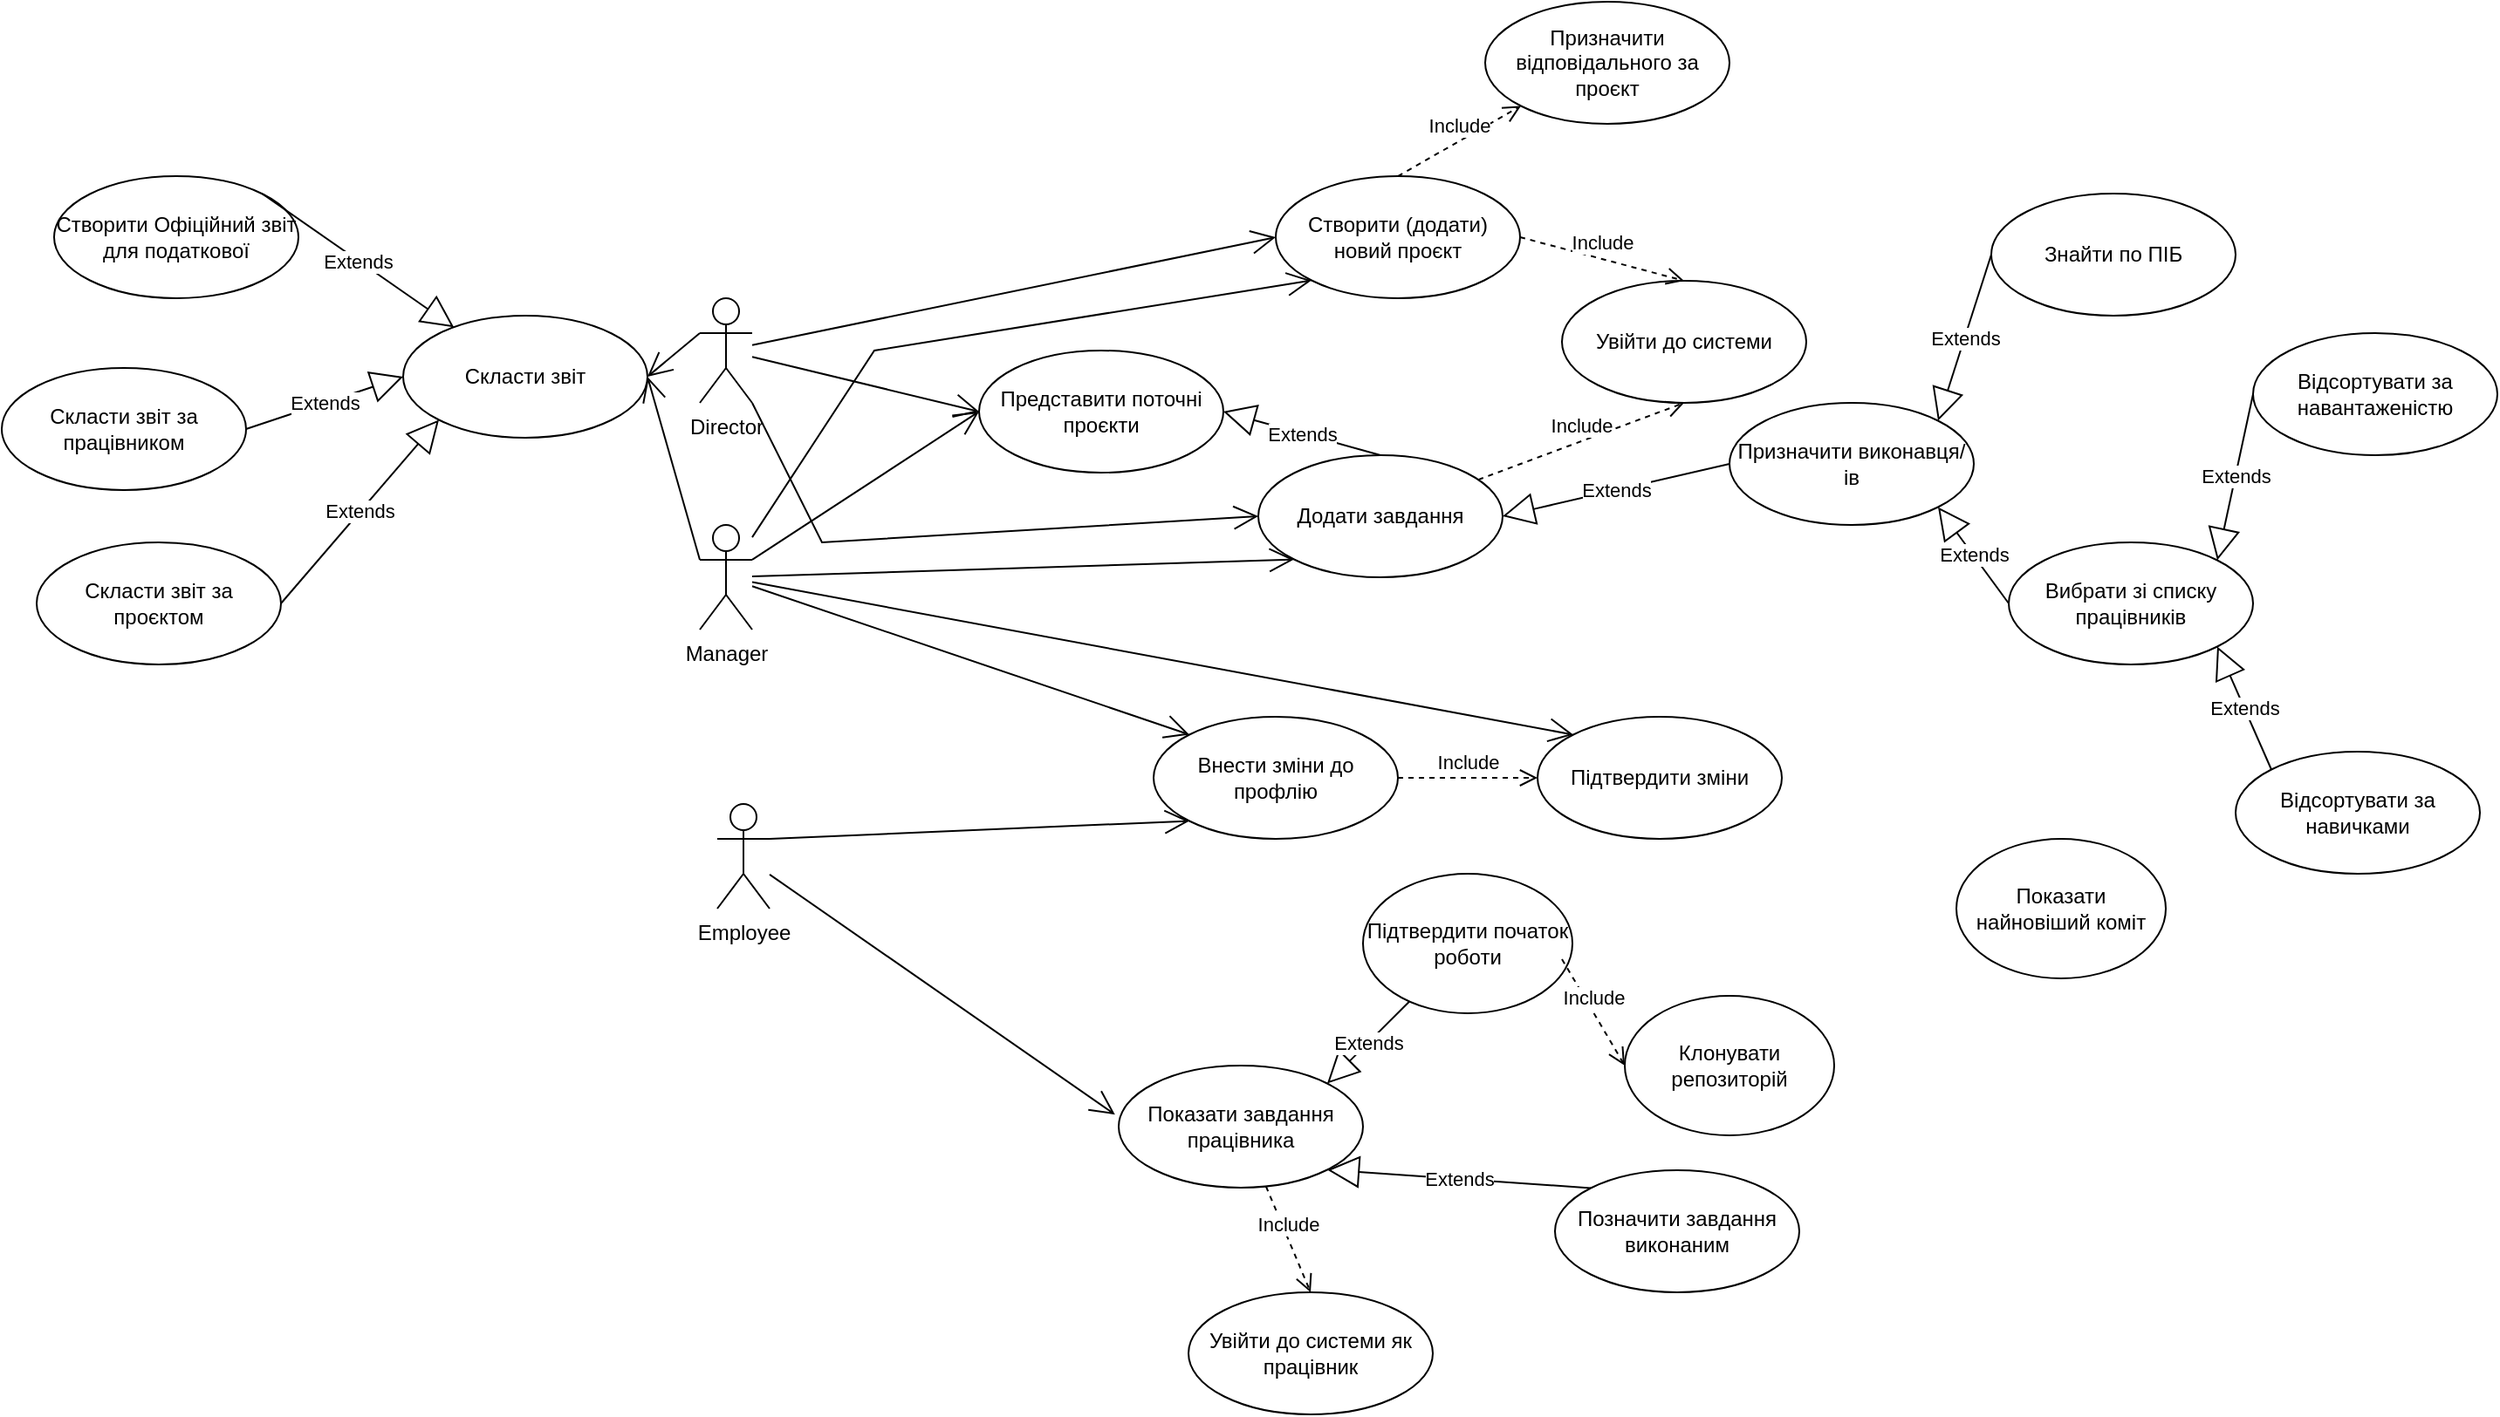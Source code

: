<mxfile version="23.1.5" type="github">
  <diagram name="Сторінка-1" id="GY0zhfRXF6k9F3iXDni4">
    <mxGraphModel dx="2117" dy="565" grid="1" gridSize="10" guides="1" tooltips="1" connect="1" arrows="1" fold="1" page="1" pageScale="1" pageWidth="827" pageHeight="1169" math="0" shadow="0">
      <root>
        <mxCell id="0" />
        <mxCell id="1" parent="0" />
        <mxCell id="fGFiafbUmP5YM8zGQx3c-1" value="Employee" style="shape=umlActor;verticalLabelPosition=bottom;verticalAlign=top;html=1;outlineConnect=0;" parent="1" vertex="1">
          <mxGeometry x="-70" y="730" width="30" height="60" as="geometry" />
        </mxCell>
        <mxCell id="fGFiafbUmP5YM8zGQx3c-2" value="Manager" style="shape=umlActor;verticalLabelPosition=bottom;verticalAlign=top;html=1;outlineConnect=0;" parent="1" vertex="1">
          <mxGeometry x="-80" y="570" width="30" height="60" as="geometry" />
        </mxCell>
        <mxCell id="fGFiafbUmP5YM8zGQx3c-3" value="Director" style="shape=umlActor;verticalLabelPosition=bottom;verticalAlign=top;html=1;outlineConnect=0;" parent="1" vertex="1">
          <mxGeometry x="-80" y="440" width="30" height="60" as="geometry" />
        </mxCell>
        <mxCell id="fGFiafbUmP5YM8zGQx3c-4" value="Створити (додати) новий проєкт" style="ellipse;whiteSpace=wrap;html=1;" parent="1" vertex="1">
          <mxGeometry x="250" y="370" width="140" height="70" as="geometry" />
        </mxCell>
        <mxCell id="fGFiafbUmP5YM8zGQx3c-5" value="Увійти до системи" style="ellipse;whiteSpace=wrap;html=1;" parent="1" vertex="1">
          <mxGeometry x="414" y="430" width="140" height="70" as="geometry" />
        </mxCell>
        <mxCell id="fGFiafbUmP5YM8zGQx3c-6" value="Include" style="html=1;verticalAlign=bottom;endArrow=open;dashed=1;endSize=8;curved=0;rounded=0;exitX=1;exitY=0.5;exitDx=0;exitDy=0;entryX=0.5;entryY=0;entryDx=0;entryDy=0;" parent="1" source="fGFiafbUmP5YM8zGQx3c-4" target="fGFiafbUmP5YM8zGQx3c-5" edge="1">
          <mxGeometry relative="1" as="geometry">
            <mxPoint x="300" y="550" as="sourcePoint" />
            <mxPoint x="220" y="550" as="targetPoint" />
          </mxGeometry>
        </mxCell>
        <mxCell id="fGFiafbUmP5YM8zGQx3c-7" value="Додати завдання" style="ellipse;whiteSpace=wrap;html=1;" parent="1" vertex="1">
          <mxGeometry x="240" y="530" width="140" height="70" as="geometry" />
        </mxCell>
        <mxCell id="fGFiafbUmP5YM8zGQx3c-8" value="Показати завдання працівника" style="ellipse;whiteSpace=wrap;html=1;" parent="1" vertex="1">
          <mxGeometry x="160" y="880" width="140" height="70" as="geometry" />
        </mxCell>
        <mxCell id="fGFiafbUmP5YM8zGQx3c-12" value="Внести зміни до профлію" style="ellipse;whiteSpace=wrap;html=1;" parent="1" vertex="1">
          <mxGeometry x="180" y="680" width="140" height="70" as="geometry" />
        </mxCell>
        <mxCell id="fGFiafbUmP5YM8zGQx3c-13" value="Include" style="html=1;verticalAlign=bottom;endArrow=open;dashed=1;endSize=8;curved=0;rounded=0;entryX=0.5;entryY=1;entryDx=0;entryDy=0;" parent="1" source="fGFiafbUmP5YM8zGQx3c-7" target="fGFiafbUmP5YM8zGQx3c-5" edge="1">
          <mxGeometry relative="1" as="geometry">
            <mxPoint x="330" y="584" as="sourcePoint" />
            <mxPoint x="466" y="612" as="targetPoint" />
          </mxGeometry>
        </mxCell>
        <mxCell id="fGFiafbUmP5YM8zGQx3c-14" value="Підтвердити зміни" style="ellipse;whiteSpace=wrap;html=1;" parent="1" vertex="1">
          <mxGeometry x="400" y="680" width="140" height="70" as="geometry" />
        </mxCell>
        <mxCell id="fGFiafbUmP5YM8zGQx3c-15" value="Представити поточні проєкти" style="ellipse;whiteSpace=wrap;html=1;" parent="1" vertex="1">
          <mxGeometry x="80" y="470" width="140" height="70" as="geometry" />
        </mxCell>
        <mxCell id="fGFiafbUmP5YM8zGQx3c-18" value="" style="endArrow=open;endFill=1;endSize=12;html=1;rounded=0;entryX=0;entryY=0.5;entryDx=0;entryDy=0;" parent="1" source="fGFiafbUmP5YM8zGQx3c-3" target="fGFiafbUmP5YM8zGQx3c-4" edge="1">
          <mxGeometry width="160" relative="1" as="geometry">
            <mxPoint x="280" y="600" as="sourcePoint" />
            <mxPoint x="440" y="600" as="targetPoint" />
          </mxGeometry>
        </mxCell>
        <mxCell id="fGFiafbUmP5YM8zGQx3c-19" value="" style="endArrow=open;endFill=1;endSize=12;html=1;rounded=0;entryX=0;entryY=0.5;entryDx=0;entryDy=0;" parent="1" source="fGFiafbUmP5YM8zGQx3c-3" target="fGFiafbUmP5YM8zGQx3c-7" edge="1">
          <mxGeometry width="160" relative="1" as="geometry">
            <mxPoint x="310" y="600" as="sourcePoint" />
            <mxPoint x="470" y="600" as="targetPoint" />
            <Array as="points">
              <mxPoint x="-10" y="580" />
            </Array>
          </mxGeometry>
        </mxCell>
        <mxCell id="fGFiafbUmP5YM8zGQx3c-20" value="" style="endArrow=open;endFill=1;endSize=12;html=1;rounded=0;entryX=0;entryY=1;entryDx=0;entryDy=0;" parent="1" source="fGFiafbUmP5YM8zGQx3c-2" target="fGFiafbUmP5YM8zGQx3c-4" edge="1">
          <mxGeometry width="160" relative="1" as="geometry">
            <mxPoint x="310" y="600" as="sourcePoint" />
            <mxPoint x="470" y="600" as="targetPoint" />
            <Array as="points">
              <mxPoint x="20" y="470" />
            </Array>
          </mxGeometry>
        </mxCell>
        <mxCell id="fGFiafbUmP5YM8zGQx3c-21" value="" style="endArrow=open;endFill=1;endSize=12;html=1;rounded=0;entryX=0;entryY=1;entryDx=0;entryDy=0;" parent="1" source="fGFiafbUmP5YM8zGQx3c-2" target="fGFiafbUmP5YM8zGQx3c-7" edge="1">
          <mxGeometry width="160" relative="1" as="geometry">
            <mxPoint x="170" y="600" as="sourcePoint" />
            <mxPoint x="210" y="580" as="targetPoint" />
          </mxGeometry>
        </mxCell>
        <mxCell id="fGFiafbUmP5YM8zGQx3c-22" value="Призначити відповідального за проєкт" style="ellipse;whiteSpace=wrap;html=1;" parent="1" vertex="1">
          <mxGeometry x="370" y="270" width="140" height="70" as="geometry" />
        </mxCell>
        <mxCell id="fGFiafbUmP5YM8zGQx3c-24" value="Include" style="html=1;verticalAlign=bottom;endArrow=open;dashed=1;endSize=8;curved=0;rounded=0;exitX=0.5;exitY=0;exitDx=0;exitDy=0;entryX=0;entryY=1;entryDx=0;entryDy=0;" parent="1" source="fGFiafbUmP5YM8zGQx3c-4" target="fGFiafbUmP5YM8zGQx3c-22" edge="1">
          <mxGeometry relative="1" as="geometry">
            <mxPoint x="284" y="410" as="sourcePoint" />
            <mxPoint x="414" y="425" as="targetPoint" />
          </mxGeometry>
        </mxCell>
        <mxCell id="fGFiafbUmP5YM8zGQx3c-25" value="Увійти до системи як працівник" style="ellipse;whiteSpace=wrap;html=1;" parent="1" vertex="1">
          <mxGeometry x="200" y="1010" width="140" height="70" as="geometry" />
        </mxCell>
        <mxCell id="fGFiafbUmP5YM8zGQx3c-27" value="Include" style="html=1;verticalAlign=bottom;endArrow=open;dashed=1;endSize=8;curved=0;rounded=0;entryX=0.5;entryY=0;entryDx=0;entryDy=0;" parent="1" source="fGFiafbUmP5YM8zGQx3c-8" target="fGFiafbUmP5YM8zGQx3c-25" edge="1">
          <mxGeometry relative="1" as="geometry">
            <mxPoint x="320" y="920" as="sourcePoint" />
            <mxPoint x="310" y="910" as="targetPoint" />
          </mxGeometry>
        </mxCell>
        <mxCell id="fGFiafbUmP5YM8zGQx3c-28" value="" style="endArrow=open;endFill=1;endSize=12;html=1;rounded=0;entryX=0;entryY=0;entryDx=0;entryDy=0;" parent="1" source="fGFiafbUmP5YM8zGQx3c-2" target="fGFiafbUmP5YM8zGQx3c-14" edge="1">
          <mxGeometry width="160" relative="1" as="geometry">
            <mxPoint x="170" y="620" as="sourcePoint" />
            <mxPoint x="410" y="610" as="targetPoint" />
          </mxGeometry>
        </mxCell>
        <mxCell id="fGFiafbUmP5YM8zGQx3c-29" value="" style="endArrow=open;endFill=1;endSize=12;html=1;rounded=0;entryX=0;entryY=0;entryDx=0;entryDy=0;" parent="1" source="fGFiafbUmP5YM8zGQx3c-2" target="fGFiafbUmP5YM8zGQx3c-12" edge="1">
          <mxGeometry width="160" relative="1" as="geometry">
            <mxPoint x="170" y="630" as="sourcePoint" />
            <mxPoint x="420" y="675" as="targetPoint" />
          </mxGeometry>
        </mxCell>
        <mxCell id="fGFiafbUmP5YM8zGQx3c-30" value="" style="endArrow=open;endFill=1;endSize=12;html=1;rounded=0;entryX=-0.015;entryY=0.401;entryDx=0;entryDy=0;entryPerimeter=0;" parent="1" source="fGFiafbUmP5YM8zGQx3c-1" target="fGFiafbUmP5YM8zGQx3c-8" edge="1">
          <mxGeometry width="160" relative="1" as="geometry">
            <mxPoint x="160" y="780" as="sourcePoint" />
            <mxPoint x="400" y="770" as="targetPoint" />
          </mxGeometry>
        </mxCell>
        <mxCell id="fGFiafbUmP5YM8zGQx3c-31" value="Include" style="html=1;verticalAlign=bottom;endArrow=open;dashed=1;endSize=8;curved=0;rounded=0;entryX=0;entryY=0.5;entryDx=0;entryDy=0;exitX=1;exitY=0.5;exitDx=0;exitDy=0;" parent="1" source="fGFiafbUmP5YM8zGQx3c-12" target="fGFiafbUmP5YM8zGQx3c-14" edge="1">
          <mxGeometry relative="1" as="geometry">
            <mxPoint x="308" y="880" as="sourcePoint" />
            <mxPoint x="317" y="923" as="targetPoint" />
          </mxGeometry>
        </mxCell>
        <mxCell id="fGFiafbUmP5YM8zGQx3c-32" value="" style="endArrow=open;endFill=1;endSize=12;html=1;rounded=0;entryX=0;entryY=1;entryDx=0;entryDy=0;exitX=1;exitY=0.333;exitDx=0;exitDy=0;exitPerimeter=0;" parent="1" source="fGFiafbUmP5YM8zGQx3c-1" target="fGFiafbUmP5YM8zGQx3c-12" edge="1">
          <mxGeometry width="160" relative="1" as="geometry">
            <mxPoint x="110" y="800" as="sourcePoint" />
            <mxPoint x="470" y="760" as="targetPoint" />
          </mxGeometry>
        </mxCell>
        <mxCell id="fGFiafbUmP5YM8zGQx3c-33" value="Призначити виконавця/ів" style="ellipse;whiteSpace=wrap;html=1;" parent="1" vertex="1">
          <mxGeometry x="510" y="500" width="140" height="70" as="geometry" />
        </mxCell>
        <mxCell id="fGFiafbUmP5YM8zGQx3c-34" value="Extends" style="endArrow=block;endSize=16;endFill=0;html=1;rounded=0;entryX=1;entryY=1;entryDx=0;entryDy=0;exitX=0;exitY=0;exitDx=0;exitDy=0;" parent="1" source="fGFiafbUmP5YM8zGQx3c-35" target="fGFiafbUmP5YM8zGQx3c-8" edge="1">
          <mxGeometry width="160" relative="1" as="geometry">
            <mxPoint x="440" y="920" as="sourcePoint" />
            <mxPoint x="380" y="845" as="targetPoint" />
            <Array as="points" />
          </mxGeometry>
        </mxCell>
        <mxCell id="fGFiafbUmP5YM8zGQx3c-35" value="Позначити завдання виконаним" style="ellipse;whiteSpace=wrap;html=1;" parent="1" vertex="1">
          <mxGeometry x="410" y="940" width="140" height="70" as="geometry" />
        </mxCell>
        <mxCell id="fGFiafbUmP5YM8zGQx3c-36" value="Створити Офіційний звіт для податкової" style="ellipse;whiteSpace=wrap;html=1;" parent="1" vertex="1">
          <mxGeometry x="-450" y="370" width="140" height="70" as="geometry" />
        </mxCell>
        <mxCell id="fGFiafbUmP5YM8zGQx3c-37" value="Скласти звіт за проєктом" style="ellipse;whiteSpace=wrap;html=1;" parent="1" vertex="1">
          <mxGeometry x="-460" y="580" width="140" height="70" as="geometry" />
        </mxCell>
        <mxCell id="fGFiafbUmP5YM8zGQx3c-38" value="Скласти звіт за працівником" style="ellipse;whiteSpace=wrap;html=1;" parent="1" vertex="1">
          <mxGeometry x="-480" y="480" width="140" height="70" as="geometry" />
        </mxCell>
        <mxCell id="fGFiafbUmP5YM8zGQx3c-39" value="Знайти по ПІБ" style="ellipse;whiteSpace=wrap;html=1;" parent="1" vertex="1">
          <mxGeometry x="660" y="380" width="140" height="70" as="geometry" />
        </mxCell>
        <mxCell id="fGFiafbUmP5YM8zGQx3c-40" value="Вибрати зі списку працівників" style="ellipse;whiteSpace=wrap;html=1;" parent="1" vertex="1">
          <mxGeometry x="670" y="580" width="140" height="70" as="geometry" />
        </mxCell>
        <mxCell id="fGFiafbUmP5YM8zGQx3c-41" value="Відсортувати за навантаженістю" style="ellipse;whiteSpace=wrap;html=1;" parent="1" vertex="1">
          <mxGeometry x="810" y="460" width="140" height="70" as="geometry" />
        </mxCell>
        <mxCell id="fGFiafbUmP5YM8zGQx3c-42" value="Відсортувати за навичками" style="ellipse;whiteSpace=wrap;html=1;" parent="1" vertex="1">
          <mxGeometry x="800" y="700" width="140" height="70" as="geometry" />
        </mxCell>
        <mxCell id="fGFiafbUmP5YM8zGQx3c-43" value="Extends" style="endArrow=block;endSize=16;endFill=0;html=1;rounded=0;entryX=1;entryY=1;entryDx=0;entryDy=0;exitX=0;exitY=0;exitDx=0;exitDy=0;" parent="1" source="fGFiafbUmP5YM8zGQx3c-42" target="fGFiafbUmP5YM8zGQx3c-40" edge="1">
          <mxGeometry width="160" relative="1" as="geometry">
            <mxPoint x="650" y="705" as="sourcePoint" />
            <mxPoint x="590" y="725" as="targetPoint" />
          </mxGeometry>
        </mxCell>
        <mxCell id="fGFiafbUmP5YM8zGQx3c-44" value="Extends" style="endArrow=block;endSize=16;endFill=0;html=1;rounded=0;entryX=1;entryY=0;entryDx=0;entryDy=0;exitX=0;exitY=0.5;exitDx=0;exitDy=0;" parent="1" source="fGFiafbUmP5YM8zGQx3c-41" target="fGFiafbUmP5YM8zGQx3c-40" edge="1">
          <mxGeometry width="160" relative="1" as="geometry">
            <mxPoint x="680" y="690" as="sourcePoint" />
            <mxPoint x="640" y="670" as="targetPoint" />
          </mxGeometry>
        </mxCell>
        <mxCell id="fGFiafbUmP5YM8zGQx3c-46" value="Extends" style="endArrow=block;endSize=16;endFill=0;html=1;rounded=0;entryX=1;entryY=0;entryDx=0;entryDy=0;exitX=0;exitY=0.5;exitDx=0;exitDy=0;" parent="1" source="fGFiafbUmP5YM8zGQx3c-39" target="fGFiafbUmP5YM8zGQx3c-33" edge="1">
          <mxGeometry width="160" relative="1" as="geometry">
            <mxPoint x="510" y="535" as="sourcePoint" />
            <mxPoint x="400" y="520" as="targetPoint" />
          </mxGeometry>
        </mxCell>
        <mxCell id="fGFiafbUmP5YM8zGQx3c-47" value="Extends" style="endArrow=block;endSize=16;endFill=0;html=1;rounded=0;entryX=1;entryY=1;entryDx=0;entryDy=0;exitX=0;exitY=0.5;exitDx=0;exitDy=0;" parent="1" source="fGFiafbUmP5YM8zGQx3c-40" target="fGFiafbUmP5YM8zGQx3c-33" edge="1">
          <mxGeometry width="160" relative="1" as="geometry">
            <mxPoint x="510" y="545" as="sourcePoint" />
            <mxPoint x="410" y="600" as="targetPoint" />
          </mxGeometry>
        </mxCell>
        <mxCell id="fGFiafbUmP5YM8zGQx3c-50" value="Скласти звіт" style="ellipse;whiteSpace=wrap;html=1;" parent="1" vertex="1">
          <mxGeometry x="-250" y="450" width="140" height="70" as="geometry" />
        </mxCell>
        <mxCell id="fGFiafbUmP5YM8zGQx3c-51" value="" style="endArrow=open;endFill=1;endSize=12;html=1;rounded=0;entryX=1;entryY=0.5;entryDx=0;entryDy=0;exitX=0;exitY=0.333;exitDx=0;exitDy=0;exitPerimeter=0;" parent="1" source="fGFiafbUmP5YM8zGQx3c-2" target="fGFiafbUmP5YM8zGQx3c-50" edge="1">
          <mxGeometry width="160" relative="1" as="geometry">
            <mxPoint x="-100" y="610" as="sourcePoint" />
            <mxPoint x="-20" y="550" as="targetPoint" />
          </mxGeometry>
        </mxCell>
        <mxCell id="fGFiafbUmP5YM8zGQx3c-52" value="" style="endArrow=open;endFill=1;endSize=12;html=1;rounded=0;entryX=1;entryY=0.5;entryDx=0;entryDy=0;exitX=0;exitY=0.333;exitDx=0;exitDy=0;exitPerimeter=0;" parent="1" source="fGFiafbUmP5YM8zGQx3c-3" target="fGFiafbUmP5YM8zGQx3c-50" edge="1">
          <mxGeometry width="160" relative="1" as="geometry">
            <mxPoint x="-70" y="600" as="sourcePoint" />
            <mxPoint x="-110" y="556" as="targetPoint" />
          </mxGeometry>
        </mxCell>
        <mxCell id="fGFiafbUmP5YM8zGQx3c-54" value="Extends" style="endArrow=block;endSize=16;endFill=0;html=1;rounded=0;exitX=1;exitY=0.5;exitDx=0;exitDy=0;entryX=0;entryY=0.5;entryDx=0;entryDy=0;" parent="1" source="fGFiafbUmP5YM8zGQx3c-38" target="fGFiafbUmP5YM8zGQx3c-50" edge="1">
          <mxGeometry width="160" relative="1" as="geometry">
            <mxPoint x="-120" y="495" as="sourcePoint" />
            <mxPoint x="-290" y="460" as="targetPoint" />
            <Array as="points" />
          </mxGeometry>
        </mxCell>
        <mxCell id="fGFiafbUmP5YM8zGQx3c-55" value="Extends" style="endArrow=block;endSize=16;endFill=0;html=1;rounded=0;exitX=1;exitY=0.5;exitDx=0;exitDy=0;entryX=0;entryY=1;entryDx=0;entryDy=0;" parent="1" source="fGFiafbUmP5YM8zGQx3c-37" target="fGFiafbUmP5YM8zGQx3c-50" edge="1">
          <mxGeometry width="160" relative="1" as="geometry">
            <mxPoint x="-330" y="525" as="sourcePoint" />
            <mxPoint x="-250" y="556" as="targetPoint" />
            <Array as="points" />
          </mxGeometry>
        </mxCell>
        <mxCell id="fGFiafbUmP5YM8zGQx3c-56" value="Extends" style="endArrow=block;endSize=16;endFill=0;html=1;rounded=0;exitX=1;exitY=0;exitDx=0;exitDy=0;" parent="1" source="fGFiafbUmP5YM8zGQx3c-36" target="fGFiafbUmP5YM8zGQx3c-50" edge="1">
          <mxGeometry width="160" relative="1" as="geometry">
            <mxPoint x="-330" y="384" as="sourcePoint" />
            <mxPoint x="-260" y="395" as="targetPoint" />
            <Array as="points" />
          </mxGeometry>
        </mxCell>
        <mxCell id="fGFiafbUmP5YM8zGQx3c-60" value="" style="endArrow=open;endFill=1;endSize=12;html=1;rounded=0;entryX=0;entryY=0.5;entryDx=0;entryDy=0;" parent="1" source="fGFiafbUmP5YM8zGQx3c-3" target="fGFiafbUmP5YM8zGQx3c-15" edge="1">
          <mxGeometry width="160" relative="1" as="geometry">
            <mxPoint x="140" y="530" as="sourcePoint" />
            <mxPoint x="300" y="530" as="targetPoint" />
          </mxGeometry>
        </mxCell>
        <mxCell id="fGFiafbUmP5YM8zGQx3c-61" value="" style="endArrow=open;endFill=1;endSize=12;html=1;rounded=0;exitX=1;exitY=0.333;exitDx=0;exitDy=0;exitPerimeter=0;entryX=0;entryY=0.5;entryDx=0;entryDy=0;" parent="1" source="fGFiafbUmP5YM8zGQx3c-2" target="fGFiafbUmP5YM8zGQx3c-15" edge="1">
          <mxGeometry width="160" relative="1" as="geometry">
            <mxPoint x="140" y="530" as="sourcePoint" />
            <mxPoint x="300" y="530" as="targetPoint" />
          </mxGeometry>
        </mxCell>
        <mxCell id="fGFiafbUmP5YM8zGQx3c-63" value="Extends" style="endArrow=block;endSize=16;endFill=0;html=1;rounded=0;entryX=1;entryY=0.5;entryDx=0;entryDy=0;exitX=0.5;exitY=0;exitDx=0;exitDy=0;" parent="1" source="fGFiafbUmP5YM8zGQx3c-7" target="fGFiafbUmP5YM8zGQx3c-15" edge="1">
          <mxGeometry width="160" relative="1" as="geometry">
            <mxPoint x="720" y="465" as="sourcePoint" />
            <mxPoint x="599" y="560" as="targetPoint" />
          </mxGeometry>
        </mxCell>
        <mxCell id="fGFiafbUmP5YM8zGQx3c-64" value="Extends" style="endArrow=block;endSize=16;endFill=0;html=1;rounded=0;entryX=1;entryY=0.5;entryDx=0;entryDy=0;exitX=0;exitY=0.5;exitDx=0;exitDy=0;" parent="1" source="fGFiafbUmP5YM8zGQx3c-33" target="fGFiafbUmP5YM8zGQx3c-7" edge="1">
          <mxGeometry width="160" relative="1" as="geometry">
            <mxPoint x="320" y="540" as="sourcePoint" />
            <mxPoint x="230" y="515" as="targetPoint" />
          </mxGeometry>
        </mxCell>
        <mxCell id="9LNy6Ro9uGC_oG8RHMc--3" value="Показати найновіший коміт" style="ellipse;whiteSpace=wrap;html=1;" parent="1" vertex="1">
          <mxGeometry x="640" y="750" width="120" height="80" as="geometry" />
        </mxCell>
        <mxCell id="g7X_KwdxDwGbsG3vRahL-1" value="Підтвердити початок роботи" style="ellipse;whiteSpace=wrap;html=1;" vertex="1" parent="1">
          <mxGeometry x="300" y="770" width="120" height="80" as="geometry" />
        </mxCell>
        <mxCell id="g7X_KwdxDwGbsG3vRahL-2" value="Клонувати репозиторій" style="ellipse;whiteSpace=wrap;html=1;" vertex="1" parent="1">
          <mxGeometry x="450" y="840" width="120" height="80" as="geometry" />
        </mxCell>
        <mxCell id="g7X_KwdxDwGbsG3vRahL-3" value="Extends" style="endArrow=block;endSize=16;endFill=0;html=1;rounded=0;entryX=1;entryY=0;entryDx=0;entryDy=0;" edge="1" parent="1" source="g7X_KwdxDwGbsG3vRahL-1" target="fGFiafbUmP5YM8zGQx3c-8">
          <mxGeometry width="160" relative="1" as="geometry">
            <mxPoint x="432" y="900" as="sourcePoint" />
            <mxPoint x="280" y="890" as="targetPoint" />
            <Array as="points" />
          </mxGeometry>
        </mxCell>
        <mxCell id="g7X_KwdxDwGbsG3vRahL-4" value="Include" style="html=1;verticalAlign=bottom;endArrow=open;dashed=1;endSize=8;curved=0;rounded=0;entryX=0;entryY=0.5;entryDx=0;entryDy=0;" edge="1" parent="1" target="g7X_KwdxDwGbsG3vRahL-2">
          <mxGeometry relative="1" as="geometry">
            <mxPoint x="414" y="819" as="sourcePoint" />
            <mxPoint x="440" y="880" as="targetPoint" />
          </mxGeometry>
        </mxCell>
      </root>
    </mxGraphModel>
  </diagram>
</mxfile>
